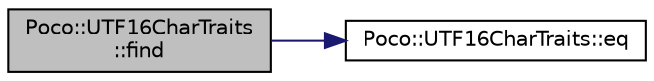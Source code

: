 digraph "Poco::UTF16CharTraits::find"
{
 // LATEX_PDF_SIZE
  edge [fontname="Helvetica",fontsize="10",labelfontname="Helvetica",labelfontsize="10"];
  node [fontname="Helvetica",fontsize="10",shape=record];
  rankdir="LR";
  Node1 [label="Poco::UTF16CharTraits\l::find",height=0.2,width=0.4,color="black", fillcolor="grey75", style="filled", fontcolor="black",tooltip=" "];
  Node1 -> Node2 [color="midnightblue",fontsize="10",style="solid",fontname="Helvetica"];
  Node2 [label="Poco::UTF16CharTraits::eq",height=0.2,width=0.4,color="black", fillcolor="white", style="filled",URL="$structPoco_1_1UTF16CharTraits.html#ae8fe3861279c9658cf9734016162bad1",tooltip=" "];
}
